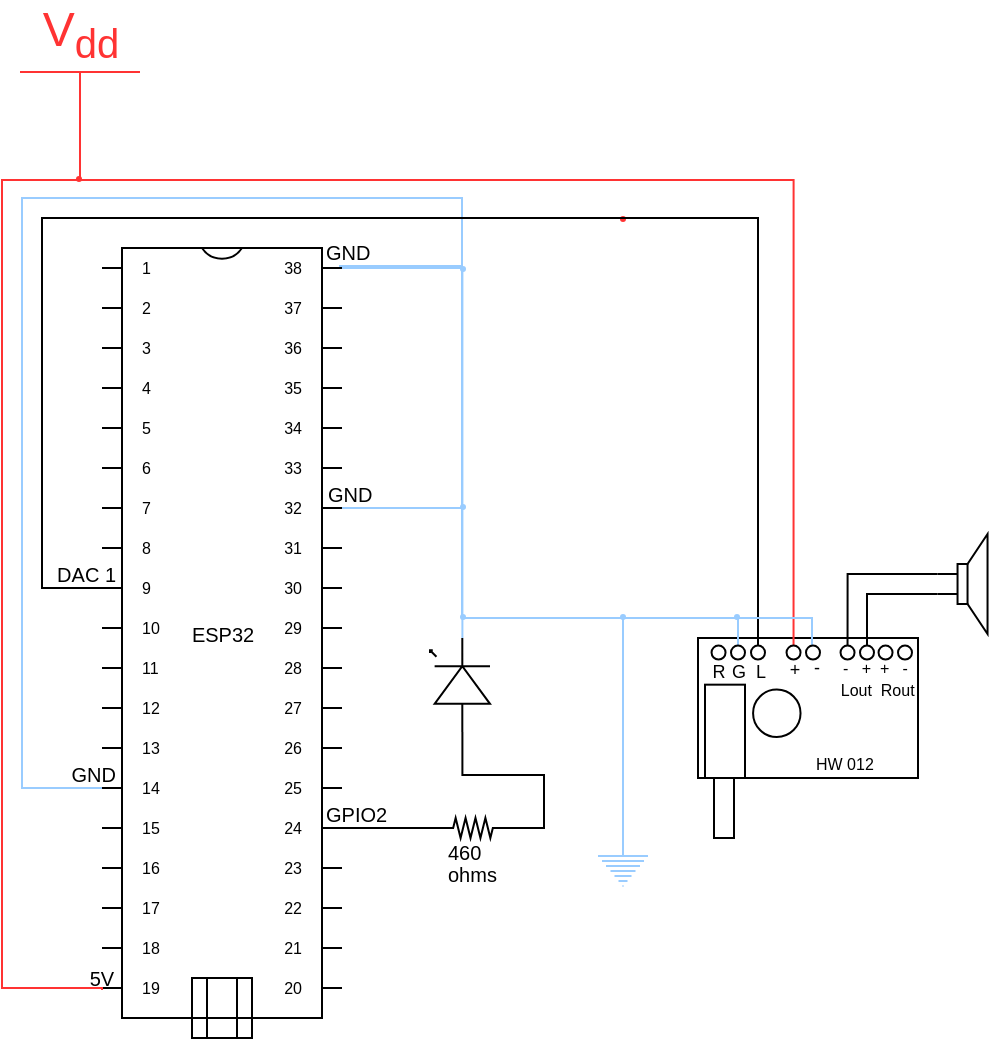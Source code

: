 <mxfile version="22.1.21" type="device">
  <diagram id="xemCCNrIUmNj-PB_a386" name="Page-1">
    <mxGraphModel dx="1687" dy="984" grid="0" gridSize="10" guides="1" tooltips="1" connect="1" arrows="1" fold="1" page="1" pageScale="1" pageWidth="827" pageHeight="1169" math="0" shadow="0">
      <root>
        <mxCell id="0" />
        <mxCell id="1" parent="0" />
        <mxCell id="EgLEiV7MBMN5tCYfGD6S-1" value="" style="rounded=0;whiteSpace=wrap;html=1;" parent="1" vertex="1">
          <mxGeometry x="408" y="440" width="110" height="70" as="geometry" />
        </mxCell>
        <mxCell id="onh9ntv3bFMksyrYc300-30" value="" style="group" parent="1" vertex="1" connectable="0">
          <mxGeometry x="110" y="245" width="120" height="395" as="geometry" />
        </mxCell>
        <mxCell id="onh9ntv3bFMksyrYc300-24" value="ESP32" style="shadow=0;dashed=0;align=center;fillColor=#ffffff;html=1;strokeWidth=1;shape=mxgraph.electrical.logic_gates.dual_inline_ic;labelNames=a,b,c,d,e,f,g,h,i,j,k,l,m,n,o,p,q,r,s,t;fontSize=10;rotation=0;flipV=1;direction=west;flipH=1;" parent="onh9ntv3bFMksyrYc300-30" vertex="1">
          <mxGeometry width="120" height="385" as="geometry" />
        </mxCell>
        <mxCell id="onh9ntv3bFMksyrYc300-27" value="" style="rounded=0;whiteSpace=wrap;html=1;fillColor=none;fontSize=10;align=left;" parent="onh9ntv3bFMksyrYc300-30" vertex="1">
          <mxGeometry x="45" y="365" width="30" height="30" as="geometry" />
        </mxCell>
        <mxCell id="onh9ntv3bFMksyrYc300-28" value="" style="endArrow=none;html=1;fontSize=10;exitX=0.25;exitY=1;exitDx=0;exitDy=0;entryX=0.25;entryY=0;entryDx=0;entryDy=0;" parent="onh9ntv3bFMksyrYc300-30" source="onh9ntv3bFMksyrYc300-27" target="onh9ntv3bFMksyrYc300-27" edge="1">
          <mxGeometry width="50" height="50" relative="1" as="geometry">
            <mxPoint x="-60" y="435" as="sourcePoint" />
            <mxPoint x="-10" y="385" as="targetPoint" />
          </mxGeometry>
        </mxCell>
        <mxCell id="onh9ntv3bFMksyrYc300-29" value="" style="endArrow=none;html=1;fontSize=10;exitX=0.75;exitY=1;exitDx=0;exitDy=0;entryX=0.75;entryY=0;entryDx=0;entryDy=0;" parent="onh9ntv3bFMksyrYc300-30" source="onh9ntv3bFMksyrYc300-27" target="onh9ntv3bFMksyrYc300-27" edge="1">
          <mxGeometry width="50" height="50" relative="1" as="geometry">
            <mxPoint x="62.379" y="405" as="sourcePoint" />
            <mxPoint x="62.379" y="375.345" as="targetPoint" />
          </mxGeometry>
        </mxCell>
        <mxCell id="onh9ntv3bFMksyrYc300-34" style="edgeStyle=orthogonalEdgeStyle;rounded=0;orthogonalLoop=1;jettySize=auto;html=1;exitX=1;exitY=0;exitDx=0;exitDy=130;exitPerimeter=0;entryX=1;entryY=0;entryDx=0;entryDy=10;endArrow=none;endFill=0;strokeColor=#99CCFF;fontSize=10;entryPerimeter=0;" parent="onh9ntv3bFMksyrYc300-30" source="onh9ntv3bFMksyrYc300-24" target="onh9ntv3bFMksyrYc300-24" edge="1">
          <mxGeometry relative="1" as="geometry">
            <Array as="points">
              <mxPoint x="180" y="130" />
              <mxPoint x="180" y="10" />
            </Array>
            <mxPoint x="295" y="50" as="targetPoint" />
          </mxGeometry>
        </mxCell>
        <mxCell id="ApPZSZe1eoqtvmXxDZPw-32" style="edgeStyle=orthogonalEdgeStyle;rounded=0;orthogonalLoop=1;jettySize=auto;html=1;exitX=1;exitY=0;exitDx=0;exitDy=130;exitPerimeter=0;entryX=0;entryY=0;entryDx=0;entryDy=270;fontSize=10;endArrow=none;endFill=0;strokeColor=#99CCFF;entryPerimeter=0;" parent="onh9ntv3bFMksyrYc300-30" source="onh9ntv3bFMksyrYc300-24" target="onh9ntv3bFMksyrYc300-24" edge="1">
          <mxGeometry relative="1" as="geometry">
            <Array as="points">
              <mxPoint x="180" y="130" />
              <mxPoint x="180" y="-25" />
              <mxPoint x="-40" y="-25" />
              <mxPoint x="-40" y="270" />
            </Array>
            <mxPoint x="343.998" y="311.667" as="targetPoint" />
          </mxGeometry>
        </mxCell>
        <mxCell id="onh9ntv3bFMksyrYc300-35" style="edgeStyle=orthogonalEdgeStyle;rounded=0;orthogonalLoop=1;jettySize=auto;html=1;exitX=1;exitY=0;exitDx=0;exitDy=290;exitPerimeter=0;entryX=0;entryY=0.5;entryDx=0;entryDy=0;endArrow=none;endFill=0;fontSize=10;entryPerimeter=0;" parent="1" source="onh9ntv3bFMksyrYc300-24" target="HqzaO6pkU_8anlMp_T23-1" edge="1">
          <mxGeometry relative="1" as="geometry">
            <Array as="points">
              <mxPoint x="270" y="535" />
              <mxPoint x="270" y="535" />
            </Array>
            <mxPoint x="405" y="310" as="targetPoint" />
          </mxGeometry>
        </mxCell>
        <mxCell id="onh9ntv3bFMksyrYc300-41" value="5V" style="text;html=1;strokeColor=none;fillColor=none;align=center;verticalAlign=middle;whiteSpace=wrap;rounded=0;fontSize=10;" parent="1" vertex="1">
          <mxGeometry x="100" y="605" width="20" height="10" as="geometry" />
        </mxCell>
        <mxCell id="onh9ntv3bFMksyrYc300-45" value="DAC 1" style="text;html=1;strokeColor=none;fillColor=none;align=right;verticalAlign=middle;whiteSpace=wrap;rounded=0;fontSize=10;" parent="1" vertex="1">
          <mxGeometry x="79" y="400" width="40" height="15" as="geometry" />
        </mxCell>
        <mxCell id="onh9ntv3bFMksyrYc300-48" value="GPIO2" style="text;html=1;strokeColor=none;fillColor=none;align=left;verticalAlign=middle;whiteSpace=wrap;rounded=0;fontSize=10;" parent="1" vertex="1">
          <mxGeometry x="220" y="520" width="40" height="15" as="geometry" />
        </mxCell>
        <mxCell id="p746f_1mNuCFNHCgDGyy-5" value="" style="ellipse;whiteSpace=wrap;html=1;aspect=fixed;fillColor=#99CCFF;strokeColor=none;" parent="1" vertex="1">
          <mxGeometry x="289" y="373" width="3" height="3" as="geometry" />
        </mxCell>
        <mxCell id="p746f_1mNuCFNHCgDGyy-6" value="" style="ellipse;whiteSpace=wrap;html=1;aspect=fixed;fillColor=#FF3333;strokeColor=none;" parent="1" vertex="1">
          <mxGeometry x="97" y="209" width="3" height="3" as="geometry" />
        </mxCell>
        <mxCell id="EgLEiV7MBMN5tCYfGD6S-16" value="" style="ellipse;whiteSpace=wrap;html=1;aspect=fixed;fillColor=#FF3333;strokeColor=none;" parent="1" vertex="1">
          <mxGeometry x="369" y="229" width="3" height="3" as="geometry" />
        </mxCell>
        <mxCell id="EgLEiV7MBMN5tCYfGD6S-15" style="edgeStyle=orthogonalEdgeStyle;rounded=0;orthogonalLoop=1;jettySize=auto;html=1;entryX=0.5;entryY=0;entryDx=0;entryDy=0;fontSize=10;strokeColor=#FF3333;endArrow=none;endFill=0;exitX=0.5;exitY=1;exitDx=0;exitDy=0;" parent="1" target="EgLEiV7MBMN5tCYfGD6S-5" edge="1">
          <mxGeometry relative="1" as="geometry">
            <mxPoint x="110" y="616" as="sourcePoint" />
            <mxPoint x="637.768" y="444.778" as="targetPoint" />
            <Array as="points">
              <mxPoint x="60" y="615" />
              <mxPoint x="60" y="211" />
              <mxPoint x="456" y="211" />
            </Array>
          </mxGeometry>
        </mxCell>
        <mxCell id="ApPZSZe1eoqtvmXxDZPw-35" value="GND" style="text;html=1;strokeColor=none;fillColor=none;align=left;verticalAlign=middle;whiteSpace=wrap;rounded=0;fontSize=10;" parent="1" vertex="1">
          <mxGeometry x="220" y="239" width="34" height="15" as="geometry" />
        </mxCell>
        <mxCell id="1S4k6r7CliCMaV6yId7a-1" style="edgeStyle=orthogonalEdgeStyle;rounded=0;orthogonalLoop=1;jettySize=auto;html=1;exitX=0;exitY=0;exitDx=0;exitDy=170;exitPerimeter=0;fontSize=10;endArrow=none;endFill=0;entryX=0.5;entryY=0;entryDx=0;entryDy=0;" parent="1" source="onh9ntv3bFMksyrYc300-24" target="EgLEiV7MBMN5tCYfGD6S-4" edge="1">
          <mxGeometry relative="1" as="geometry">
            <Array as="points">
              <mxPoint x="80" y="415" />
              <mxPoint x="80" y="230" />
              <mxPoint x="438" y="230" />
            </Array>
            <mxPoint x="230.093" y="455.023" as="sourcePoint" />
            <mxPoint x="620" y="390" as="targetPoint" />
          </mxGeometry>
        </mxCell>
        <mxCell id="1S4k6r7CliCMaV6yId7a-3" style="edgeStyle=orthogonalEdgeStyle;rounded=0;orthogonalLoop=1;jettySize=auto;html=1;exitX=0.5;exitY=0;exitDx=0;exitDy=0;endArrow=none;endFill=0;strokeColor=#99CCFF;fontSize=10;entryX=1;entryY=0;entryDx=0;entryDy=10;entryPerimeter=0;" parent="1" source="EgLEiV7MBMN5tCYfGD6S-7" target="onh9ntv3bFMksyrYc300-24" edge="1">
          <mxGeometry relative="1" as="geometry">
            <mxPoint x="310" y="260" as="targetPoint" />
            <Array as="points">
              <mxPoint x="428" y="430" />
              <mxPoint x="290" y="430" />
              <mxPoint x="290" y="255" />
            </Array>
          </mxGeometry>
        </mxCell>
        <mxCell id="1S4k6r7CliCMaV6yId7a-4" value="" style="ellipse;whiteSpace=wrap;html=1;aspect=fixed;fillColor=#99CCFF;strokeColor=none;" parent="1" vertex="1">
          <mxGeometry x="289" y="254" width="3" height="3" as="geometry" />
        </mxCell>
        <mxCell id="_U9Ei2w33gfYna_7mMIn-2" value="" style="rounded=0;whiteSpace=wrap;html=1;" vertex="1" parent="1">
          <mxGeometry x="416" y="510" width="10" height="30" as="geometry" />
        </mxCell>
        <mxCell id="_U9Ei2w33gfYna_7mMIn-33" style="edgeStyle=orthogonalEdgeStyle;shape=connector;rounded=0;orthogonalLoop=1;jettySize=auto;html=1;exitX=0;exitY=0.6;exitDx=0;exitDy=0;exitPerimeter=0;entryX=0.5;entryY=0;entryDx=0;entryDy=0;labelBackgroundColor=default;strokeColor=default;align=center;verticalAlign=middle;fontFamily=Helvetica;fontSize=10;fontColor=default;endArrow=none;endFill=0;" edge="1" parent="1" source="_U9Ei2w33gfYna_7mMIn-14" target="_U9Ei2w33gfYna_7mMIn-5">
          <mxGeometry relative="1" as="geometry" />
        </mxCell>
        <mxCell id="_U9Ei2w33gfYna_7mMIn-34" style="edgeStyle=orthogonalEdgeStyle;shape=connector;rounded=0;orthogonalLoop=1;jettySize=auto;html=1;exitX=0;exitY=0.4;exitDx=0;exitDy=0;exitPerimeter=0;entryX=0.5;entryY=0;entryDx=0;entryDy=0;labelBackgroundColor=default;strokeColor=default;align=center;verticalAlign=middle;fontFamily=Helvetica;fontSize=10;fontColor=default;endArrow=none;endFill=0;" edge="1" parent="1" source="_U9Ei2w33gfYna_7mMIn-14" target="_U9Ei2w33gfYna_7mMIn-4">
          <mxGeometry relative="1" as="geometry" />
        </mxCell>
        <mxCell id="_U9Ei2w33gfYna_7mMIn-14" value="" style="pointerEvents=1;verticalLabelPosition=bottom;shadow=0;dashed=0;align=center;html=1;verticalAlign=top;shape=mxgraph.electrical.electro-mechanical.loudspeaker;" vertex="1" parent="1">
          <mxGeometry x="527.77" y="388" width="25" height="50" as="geometry" />
        </mxCell>
        <mxCell id="_U9Ei2w33gfYna_7mMIn-15" value="" style="verticalLabelPosition=bottom;shadow=0;dashed=0;align=center;html=1;verticalAlign=top;shape=mxgraph.electrical.opto_electronics.led_1;pointerEvents=1;direction=north;" vertex="1" parent="1">
          <mxGeometry x="274" y="440" width="30" height="47" as="geometry" />
        </mxCell>
        <mxCell id="_U9Ei2w33gfYna_7mMIn-30" style="edgeStyle=orthogonalEdgeStyle;shape=connector;rounded=0;orthogonalLoop=1;jettySize=auto;html=1;exitX=0.5;exitY=0;exitDx=0;exitDy=0;exitPerimeter=0;entryX=0.25;entryY=1;entryDx=0;entryDy=0;labelBackgroundColor=default;strokeColor=#99CCFF;align=center;verticalAlign=middle;fontFamily=Helvetica;fontSize=10;fontColor=default;endArrow=none;endFill=0;" edge="1" parent="1" source="_U9Ei2w33gfYna_7mMIn-16" target="ApPZSZe1eoqtvmXxDZPw-35">
          <mxGeometry relative="1" as="geometry">
            <Array as="points">
              <mxPoint x="371" y="430" />
              <mxPoint x="290" y="430" />
              <mxPoint x="290" y="254" />
            </Array>
          </mxGeometry>
        </mxCell>
        <mxCell id="_U9Ei2w33gfYna_7mMIn-16" value="" style="pointerEvents=1;verticalLabelPosition=bottom;shadow=0;dashed=0;align=center;html=1;verticalAlign=top;shape=mxgraph.electrical.signal_sources.protective_earth;fillColor=#FFFFFF;strokeColor=#99CCFF;" vertex="1" parent="1">
          <mxGeometry x="358" y="544" width="25" height="20" as="geometry" />
        </mxCell>
        <mxCell id="_U9Ei2w33gfYna_7mMIn-19" style="edgeStyle=orthogonalEdgeStyle;shape=connector;rounded=0;orthogonalLoop=1;jettySize=auto;html=1;exitX=0.5;exitY=0;exitDx=0;exitDy=0;entryX=0.5;entryY=1;entryDx=0;entryDy=0;labelBackgroundColor=default;strokeColor=#FF3333;align=center;verticalAlign=middle;fontFamily=Helvetica;fontSize=10;fontColor=default;endArrow=none;endFill=0;exitPerimeter=0;" edge="1" parent="1" source="_U9Ei2w33gfYna_7mMIn-20" target="onh9ntv3bFMksyrYc300-41">
          <mxGeometry relative="1" as="geometry">
            <mxPoint x="55" y="677.5" as="sourcePoint" />
            <Array as="points">
              <mxPoint x="99" y="211" />
              <mxPoint x="60" y="211" />
              <mxPoint x="60" y="615" />
            </Array>
          </mxGeometry>
        </mxCell>
        <mxCell id="_U9Ei2w33gfYna_7mMIn-20" value="&lt;font color=&quot;#ff3333&quot;&gt;V&lt;sub&gt;dd&lt;/sub&gt;&lt;/font&gt;" style="verticalLabelPosition=top;verticalAlign=bottom;shape=mxgraph.electrical.signal_sources.vdd;shadow=0;dashed=0;align=center;strokeWidth=1;fontSize=24;html=1;flipV=1;fontFamily=Helvetica;fontColor=default;strokeColor=#FF3333;" vertex="1" parent="1">
          <mxGeometry x="69" y="157" width="60" height="40" as="geometry" />
        </mxCell>
        <mxCell id="_U9Ei2w33gfYna_7mMIn-22" value="GND" style="text;html=1;strokeColor=none;fillColor=none;align=left;verticalAlign=middle;whiteSpace=wrap;rounded=0;fontSize=10;" vertex="1" parent="1">
          <mxGeometry x="220.5" y="360" width="80" height="15" as="geometry" />
        </mxCell>
        <mxCell id="_U9Ei2w33gfYna_7mMIn-24" value="GND" style="text;html=1;strokeColor=none;fillColor=none;align=right;verticalAlign=middle;whiteSpace=wrap;rounded=0;fontSize=10;" vertex="1" parent="1">
          <mxGeometry x="88" y="500" width="31" height="15" as="geometry" />
        </mxCell>
        <mxCell id="HqzaO6pkU_8anlMp_T23-1" value="" style="pointerEvents=1;verticalLabelPosition=bottom;shadow=0;dashed=0;align=center;html=1;verticalAlign=top;shape=mxgraph.electrical.resistors.resistor_2;" parent="1" vertex="1">
          <mxGeometry x="280" y="530" width="31" height="10" as="geometry" />
        </mxCell>
        <mxCell id="HqzaO6pkU_8anlMp_T23-6" value="&lt;p style=&quot;line-height: 110%;&quot;&gt;460 ohms&lt;/p&gt;" style="text;html=1;strokeColor=none;fillColor=none;align=left;verticalAlign=middle;whiteSpace=wrap;rounded=0;fontSize=10;" parent="1" vertex="1">
          <mxGeometry x="280.5" y="544" width="40" height="15" as="geometry" />
        </mxCell>
        <mxCell id="_U9Ei2w33gfYna_7mMIn-25" style="edgeStyle=orthogonalEdgeStyle;shape=connector;rounded=0;orthogonalLoop=1;jettySize=auto;html=1;exitX=1;exitY=0.5;exitDx=0;exitDy=0;exitPerimeter=0;entryX=0;entryY=0.54;entryDx=0;entryDy=0;entryPerimeter=0;labelBackgroundColor=default;strokeColor=default;align=center;verticalAlign=middle;fontFamily=Helvetica;fontSize=10;fontColor=default;endArrow=none;endFill=0;" edge="1" parent="1" source="HqzaO6pkU_8anlMp_T23-1" target="_U9Ei2w33gfYna_7mMIn-15">
          <mxGeometry relative="1" as="geometry" />
        </mxCell>
        <mxCell id="_U9Ei2w33gfYna_7mMIn-26" style="edgeStyle=orthogonalEdgeStyle;shape=connector;rounded=0;orthogonalLoop=1;jettySize=auto;html=1;exitX=1;exitY=0;exitDx=0;exitDy=10;exitPerimeter=0;labelBackgroundColor=default;strokeColor=#99CCFF;align=center;verticalAlign=middle;fontFamily=Helvetica;fontSize=10;fontColor=default;endArrow=none;endFill=0;entryX=0.5;entryY=0;entryDx=0;entryDy=0;" edge="1" parent="1">
          <mxGeometry relative="1" as="geometry">
            <mxPoint x="465.498" y="443.758" as="targetPoint" />
            <mxPoint x="230" y="254.98" as="sourcePoint" />
            <Array as="points">
              <mxPoint x="290" y="254.98" />
              <mxPoint x="290" y="429.98" />
              <mxPoint x="465" y="429.98" />
              <mxPoint x="465" y="443.98" />
            </Array>
          </mxGeometry>
        </mxCell>
        <mxCell id="EgLEiV7MBMN5tCYfGD6S-2" value="" style="ellipse;whiteSpace=wrap;html=1;aspect=fixed;fontSize=8;" parent="1" vertex="1">
          <mxGeometry x="435.54" y="465.78" width="23.73" height="23.73" as="geometry" />
        </mxCell>
        <mxCell id="EgLEiV7MBMN5tCYfGD6S-4" value="" style="ellipse;whiteSpace=wrap;html=1;aspect=fixed;fillColor=none;" parent="1" vertex="1">
          <mxGeometry x="434.5" y="443.778" width="7" height="7" as="geometry" />
        </mxCell>
        <mxCell id="EgLEiV7MBMN5tCYfGD6S-5" value="" style="ellipse;whiteSpace=wrap;html=1;aspect=fixed;fillColor=none;" parent="1" vertex="1">
          <mxGeometry x="452.268" y="443.778" width="7" height="7" as="geometry" />
        </mxCell>
        <mxCell id="EgLEiV7MBMN5tCYfGD6S-6" value="" style="ellipse;whiteSpace=wrap;html=1;aspect=fixed;fillColor=none;flipH=1;flipV=1;" parent="1" vertex="1">
          <mxGeometry x="414.768" y="443.778" width="7" height="7" as="geometry" />
        </mxCell>
        <mxCell id="EgLEiV7MBMN5tCYfGD6S-7" value="" style="ellipse;whiteSpace=wrap;html=1;aspect=fixed;fillColor=none;flipH=1;flipV=1;" parent="1" vertex="1">
          <mxGeometry x="424.5" y="443.778" width="7" height="7" as="geometry" />
        </mxCell>
        <mxCell id="EgLEiV7MBMN5tCYfGD6S-8" value="HW 012" style="text;html=1;resizable=0;points=[];autosize=1;align=left;verticalAlign=middle;spacingTop=-4;fontSize=8;" parent="1" vertex="1">
          <mxGeometry x="465" y="494.833" width="50" height="20" as="geometry" />
        </mxCell>
        <mxCell id="_U9Ei2w33gfYna_7mMIn-1" value="" style="rounded=0;whiteSpace=wrap;html=1;" vertex="1" parent="1">
          <mxGeometry x="411.5" y="463.333" width="20" height="46.667" as="geometry" />
        </mxCell>
        <mxCell id="_U9Ei2w33gfYna_7mMIn-3" value="" style="ellipse;whiteSpace=wrap;html=1;aspect=fixed;fillColor=none;" vertex="1" parent="1">
          <mxGeometry x="461.998" y="443.778" width="7" height="7" as="geometry" />
        </mxCell>
        <mxCell id="_U9Ei2w33gfYna_7mMIn-4" value="" style="ellipse;whiteSpace=wrap;html=1;aspect=fixed;fillColor=none;" vertex="1" parent="1">
          <mxGeometry x="479.268" y="443.778" width="7" height="7" as="geometry" />
        </mxCell>
        <mxCell id="_U9Ei2w33gfYna_7mMIn-5" value="" style="ellipse;whiteSpace=wrap;html=1;aspect=fixed;fillColor=none;" vertex="1" parent="1">
          <mxGeometry x="488.998" y="443.778" width="7" height="7" as="geometry" />
        </mxCell>
        <mxCell id="_U9Ei2w33gfYna_7mMIn-6" value="" style="ellipse;whiteSpace=wrap;html=1;aspect=fixed;fillColor=none;" vertex="1" parent="1">
          <mxGeometry x="498.268" y="443.778" width="7" height="7" as="geometry" />
        </mxCell>
        <mxCell id="_U9Ei2w33gfYna_7mMIn-7" value="" style="ellipse;whiteSpace=wrap;html=1;aspect=fixed;fillColor=none;" vertex="1" parent="1">
          <mxGeometry x="507.998" y="443.778" width="7" height="7" as="geometry" />
        </mxCell>
        <mxCell id="_U9Ei2w33gfYna_7mMIn-8" value="+" style="text;html=1;align=center;verticalAlign=middle;resizable=0;points=[];autosize=1;strokeColor=none;fillColor=none;fontSize=9;" vertex="1" parent="1">
          <mxGeometry x="440.77" y="445.78" width="30" height="20" as="geometry" />
        </mxCell>
        <mxCell id="_U9Ei2w33gfYna_7mMIn-9" value="L" style="text;html=1;align=center;verticalAlign=middle;resizable=0;points=[];autosize=1;strokeColor=none;fillColor=none;fontSize=9;" vertex="1" parent="1">
          <mxGeometry x="423.5" y="446.78" width="30" height="20" as="geometry" />
        </mxCell>
        <mxCell id="_U9Ei2w33gfYna_7mMIn-10" value="G" style="text;html=1;align=center;verticalAlign=middle;resizable=0;points=[];autosize=1;strokeColor=none;fillColor=none;fontSize=9;" vertex="1" parent="1">
          <mxGeometry x="413" y="446.78" width="30" height="20" as="geometry" />
        </mxCell>
        <mxCell id="_U9Ei2w33gfYna_7mMIn-11" value="R" style="text;html=1;align=center;verticalAlign=middle;resizable=0;points=[];autosize=1;strokeColor=none;fillColor=none;fontSize=9;" vertex="1" parent="1">
          <mxGeometry x="403.27" y="446.78" width="30" height="20" as="geometry" />
        </mxCell>
        <mxCell id="_U9Ei2w33gfYna_7mMIn-12" value="-" style="text;html=1;align=center;verticalAlign=middle;resizable=0;points=[];autosize=1;strokeColor=none;fillColor=none;fontSize=9;" vertex="1" parent="1">
          <mxGeometry x="452" y="445" width="30" height="20" as="geometry" />
        </mxCell>
        <mxCell id="_U9Ei2w33gfYna_7mMIn-13" value="&lt;p style=&quot;line-height: 70%;&quot;&gt;&lt;font style=&quot;font-size: 8px;&quot;&gt;&amp;nbsp; -&amp;nbsp; &amp;nbsp;+&amp;nbsp; +&amp;nbsp; &amp;nbsp;-&lt;br&gt;&amp;nbsp; &amp;nbsp;Lout&amp;nbsp; Rout&lt;/font&gt;&lt;/p&gt;" style="text;html=1;align=center;verticalAlign=middle;resizable=0;points=[];autosize=1;strokeColor=none;fillColor=none;" vertex="1" parent="1">
          <mxGeometry x="459.27" y="429.51" width="70" height="60" as="geometry" />
        </mxCell>
        <mxCell id="_U9Ei2w33gfYna_7mMIn-27" style="edgeStyle=orthogonalEdgeStyle;shape=connector;rounded=0;orthogonalLoop=1;jettySize=auto;html=1;exitX=1;exitY=0.54;exitDx=0;exitDy=0;exitPerimeter=0;entryX=1;entryY=0;entryDx=0;entryDy=10;entryPerimeter=0;labelBackgroundColor=default;strokeColor=#99CCFF;align=center;verticalAlign=middle;fontFamily=Helvetica;fontSize=10;fontColor=default;endArrow=none;endFill=0;" edge="1" parent="1" source="_U9Ei2w33gfYna_7mMIn-15" target="onh9ntv3bFMksyrYc300-24">
          <mxGeometry relative="1" as="geometry" />
        </mxCell>
        <mxCell id="_U9Ei2w33gfYna_7mMIn-28" value="" style="ellipse;whiteSpace=wrap;html=1;aspect=fixed;fillColor=#99CCFF;strokeColor=none;" vertex="1" parent="1">
          <mxGeometry x="426" y="428" width="3" height="3" as="geometry" />
        </mxCell>
        <mxCell id="_U9Ei2w33gfYna_7mMIn-29" value="" style="ellipse;whiteSpace=wrap;html=1;aspect=fixed;fillColor=#99CCFF;strokeColor=none;" vertex="1" parent="1">
          <mxGeometry x="289" y="428" width="3" height="3" as="geometry" />
        </mxCell>
        <mxCell id="_U9Ei2w33gfYna_7mMIn-31" value="" style="ellipse;whiteSpace=wrap;html=1;aspect=fixed;fillColor=#99CCFF;strokeColor=none;" vertex="1" parent="1">
          <mxGeometry x="369" y="428" width="3" height="3" as="geometry" />
        </mxCell>
      </root>
    </mxGraphModel>
  </diagram>
</mxfile>
